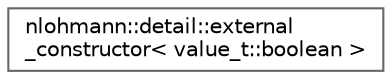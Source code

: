 digraph "Graphical Class Hierarchy"
{
 // LATEX_PDF_SIZE
  bgcolor="transparent";
  edge [fontname=Helvetica,fontsize=10,labelfontname=Helvetica,labelfontsize=10];
  node [fontname=Helvetica,fontsize=10,shape=box,height=0.2,width=0.4];
  rankdir="LR";
  Node0 [id="Node000000",label="nlohmann::detail::external\l_constructor\< value_t::boolean \>",height=0.2,width=0.4,color="grey40", fillcolor="white", style="filled",URL="$structnlohmann_1_1detail_1_1external__constructor_3_01value__t_1_1boolean_01_4.html",tooltip=" "];
}
